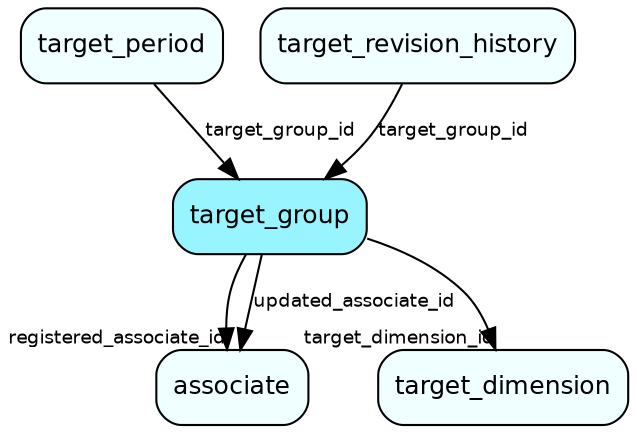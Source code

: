 digraph target_group  {
node [shape = box style="rounded, filled" fontname = "Helvetica" fontsize = "12" ]
edge [fontname = "Helvetica" fontsize = "9"]

target_group[fillcolor = "cadetblue1"]
associate[fillcolor = "azure1"]
target_dimension[fillcolor = "azure1"]
target_period[fillcolor = "azure1"]
target_revision_history[fillcolor = "azure1"]
target_group -> associate [headlabel = "registered_associate_id"]
target_group -> associate [label = "updated_associate_id"]
target_group -> target_dimension [headlabel = "target_dimension_id"]
target_period -> target_group [label = "target_group_id"]
target_revision_history -> target_group [label = "target_group_id"]
}
